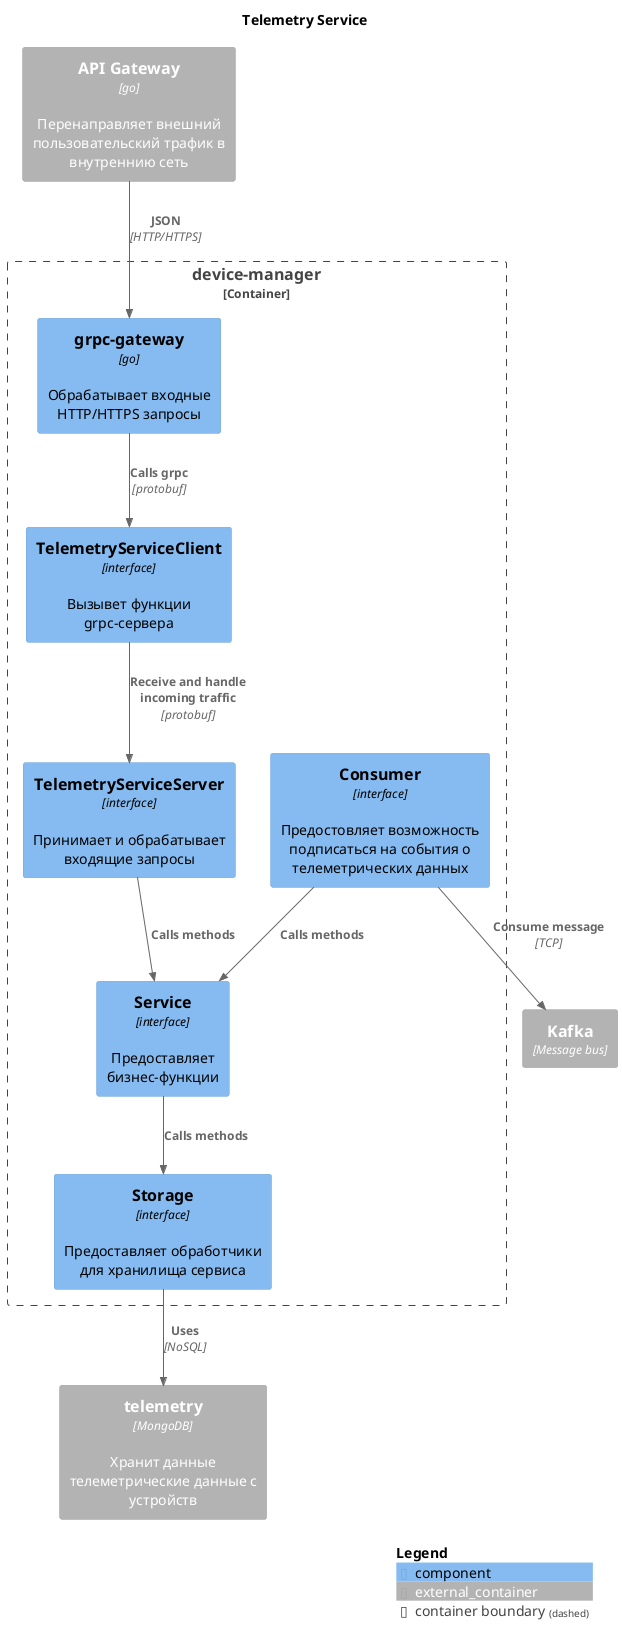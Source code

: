 @startuml Components

title Telemetry Service

!include <C4/C4_Component>

Container_Boundary(deviceManagerContainerBoundary, "device-manager") {
    Component(GRPCGatewayComponent, "grpc-gateway", "go", "Обрабатывает входные HTTP/HTTPS запросы")
    Component(GRPCClientComponent, "TelemetryServiceClient", "interface", "Вызывет функции grpc-сервера")
    Component(GRPCServerComponent, "TelemetryServiceServer", "interface", "Принимает и обрабатывает входящие запросы")
    Component(consumerComponent, "Consumer", "interface", "Предостовляет возможность подписаться на события о телеметрических данных")
    Component(telemetryServiceComponent, "Service", "interface", "Предоставляет бизнес-функции")
    Component(telemetryStorageComponent, "Storage", "interface", "Предоставляет обработчики для хранилища сервиса")
}

Container_Ext(APIGatewayContainerExt, "API Gateway", "go", "Перенаправляет внешний пользовательский трафик в внутреннию сеть")
Container_Ext(databaseContainerExt, "telemetry", "MongoDB", "Хранит данные телеметрические данные с устройств")
Container_Ext(kafkaContainerExt, "Kafka", "Message bus")

Rel(APIGatewayContainerExt, GRPCGatewayComponent, "JSON", "HTTP/HTTPS")
Rel(GRPCGatewayComponent, GRPCClientComponent, "Calls grpc", "protobuf")
Rel(GRPCClientComponent, GRPCServerComponent, "Receive and handle incoming traffic", "protobuf")
Rel(GRPCServerComponent, telemetryServiceComponent, "Calls methods")
Rel(telemetryServiceComponent, telemetryStorageComponent, "Calls methods")
Rel(telemetryStorageComponent, databaseContainerExt, "Uses", "NoSQL")
Rel(consumerComponent, kafkaContainerExt, "Consume message", "TCP")
Rel(consumerComponent, telemetryServiceComponent, "Calls methods")

SHOW_LEGEND()

@enduml